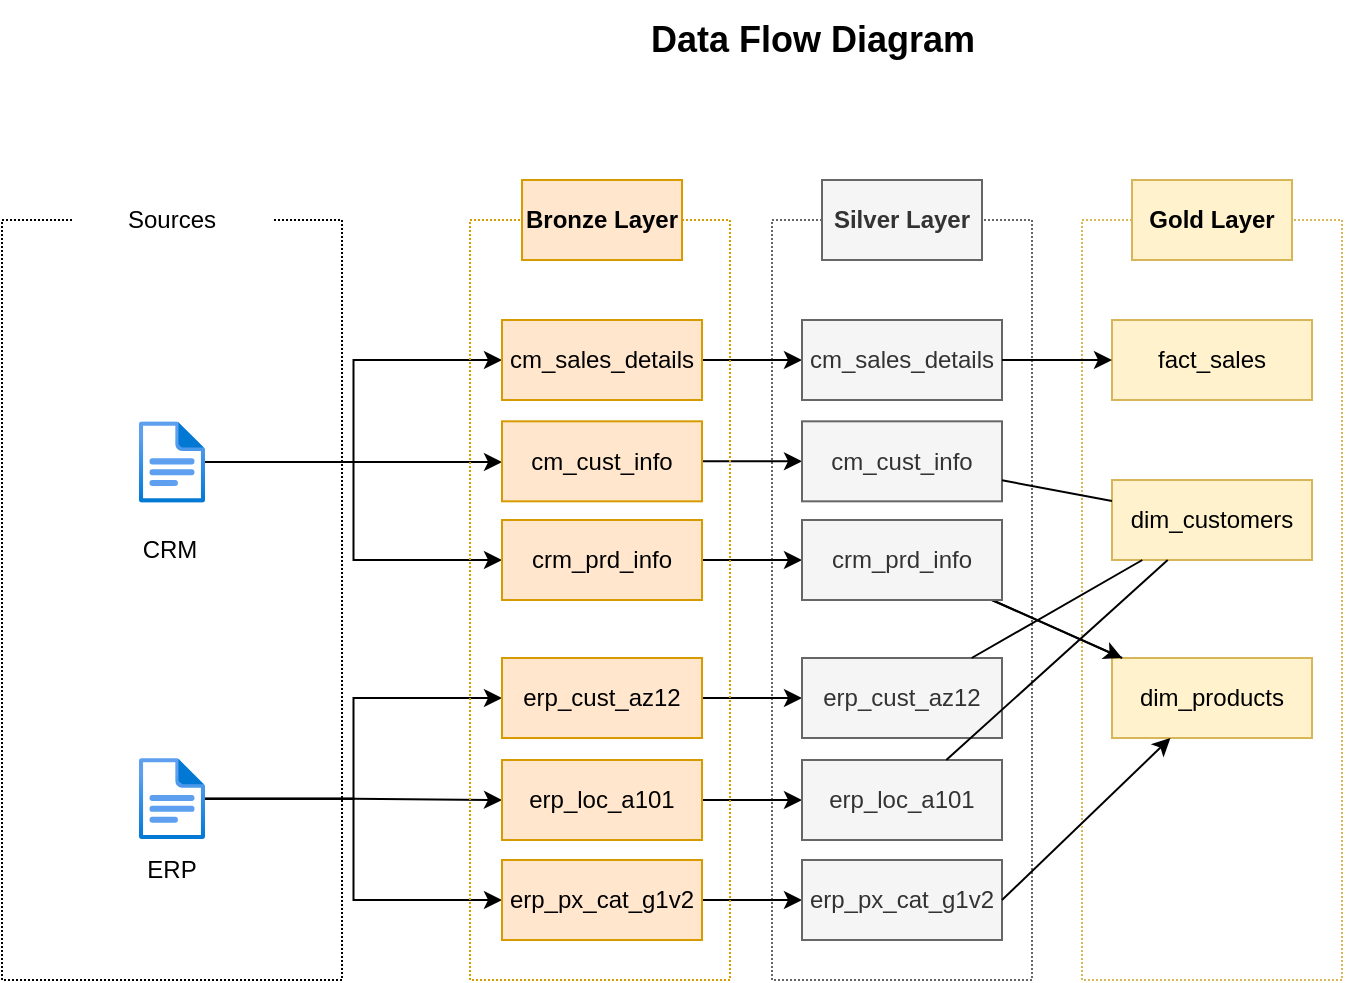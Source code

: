 <mxfile version="27.0.9">
  <diagram name="Page-1" id="0bJKzC_lkD_PklMflbeV">
    <mxGraphModel dx="2276" dy="841" grid="1" gridSize="10" guides="1" tooltips="1" connect="1" arrows="1" fold="1" page="1" pageScale="1" pageWidth="850" pageHeight="1100" math="0" shadow="0">
      <root>
        <mxCell id="0" />
        <mxCell id="1" parent="0" />
        <mxCell id="0KMm6YOhK_s9kQioPzrO-35" value="" style="rounded=0;whiteSpace=wrap;html=1;fillColor=none;strokeColor=#666666;dashed=1;dashPattern=1 1;fontColor=#333333;" parent="1" vertex="1">
          <mxGeometry x="-25" y="240" width="130" height="380" as="geometry" />
        </mxCell>
        <mxCell id="abakDMtBOBNUqnQ7nTOK-7" value="" style="rounded=0;whiteSpace=wrap;html=1;fillColor=none;strokeColor=#d6b656;dashed=1;dashPattern=1 1;" vertex="1" parent="1">
          <mxGeometry x="130" y="240" width="130" height="380" as="geometry" />
        </mxCell>
        <mxCell id="JaZag6ridly8p4xAuebM-1" value="&lt;b&gt;&lt;font style=&quot;font-size: 18px;&quot;&gt;Data Flow Diagram&lt;/font&gt;&lt;/b&gt;" style="text;html=1;align=center;verticalAlign=middle;resizable=0;points=[];autosize=1;strokeColor=none;fillColor=none;" parent="1" vertex="1">
          <mxGeometry x="-100" y="130" width="190" height="40" as="geometry" />
        </mxCell>
        <mxCell id="JaZag6ridly8p4xAuebM-3" value="" style="rounded=0;whiteSpace=wrap;html=1;fillColor=none;strokeColor=default;dashed=1;dashPattern=1 1;" parent="1" vertex="1">
          <mxGeometry x="-410" y="240" width="170" height="380" as="geometry" />
        </mxCell>
        <mxCell id="JaZag6ridly8p4xAuebM-6" value="Sources" style="rounded=0;whiteSpace=wrap;html=1;fillColor=default;strokeColor=none;" parent="1" vertex="1">
          <mxGeometry x="-375" y="220" width="100" height="40" as="geometry" />
        </mxCell>
        <mxCell id="JaZag6ridly8p4xAuebM-17" style="edgeStyle=orthogonalEdgeStyle;rounded=0;orthogonalLoop=1;jettySize=auto;html=1;" parent="1" source="JaZag6ridly8p4xAuebM-7" target="JaZag6ridly8p4xAuebM-14" edge="1">
          <mxGeometry relative="1" as="geometry">
            <Array as="points">
              <mxPoint x="-250" y="361" />
              <mxPoint x="-250" y="361" />
            </Array>
          </mxGeometry>
        </mxCell>
        <mxCell id="0KMm6YOhK_s9kQioPzrO-21" style="edgeStyle=orthogonalEdgeStyle;rounded=0;orthogonalLoop=1;jettySize=auto;html=1;entryX=0;entryY=0.5;entryDx=0;entryDy=0;" parent="1" source="JaZag6ridly8p4xAuebM-7" target="JaZag6ridly8p4xAuebM-15" edge="1">
          <mxGeometry relative="1" as="geometry" />
        </mxCell>
        <mxCell id="0KMm6YOhK_s9kQioPzrO-22" style="edgeStyle=orthogonalEdgeStyle;rounded=0;orthogonalLoop=1;jettySize=auto;html=1;entryX=0;entryY=0.5;entryDx=0;entryDy=0;" parent="1" source="JaZag6ridly8p4xAuebM-7" target="JaZag6ridly8p4xAuebM-13" edge="1">
          <mxGeometry relative="1" as="geometry" />
        </mxCell>
        <mxCell id="JaZag6ridly8p4xAuebM-7" value="" style="image;aspect=fixed;html=1;points=[];align=center;fontSize=12;image=img/lib/azure2/general/File.svg;" parent="1" vertex="1">
          <mxGeometry x="-341.5" y="340.66" width="33" height="40.66" as="geometry" />
        </mxCell>
        <mxCell id="JaZag6ridly8p4xAuebM-8" value="CRM" style="text;html=1;align=center;verticalAlign=middle;whiteSpace=wrap;rounded=0;" parent="1" vertex="1">
          <mxGeometry x="-356.5" y="390" width="60" height="30" as="geometry" />
        </mxCell>
        <mxCell id="JaZag6ridly8p4xAuebM-29" style="edgeStyle=orthogonalEdgeStyle;rounded=0;orthogonalLoop=1;jettySize=auto;html=1;entryX=0;entryY=0.5;entryDx=0;entryDy=0;" parent="1" source="JaZag6ridly8p4xAuebM-9" target="JaZag6ridly8p4xAuebM-19" edge="1">
          <mxGeometry relative="1" as="geometry" />
        </mxCell>
        <mxCell id="JaZag6ridly8p4xAuebM-31" style="edgeStyle=orthogonalEdgeStyle;rounded=0;orthogonalLoop=1;jettySize=auto;html=1;" parent="1" source="JaZag6ridly8p4xAuebM-9" target="JaZag6ridly8p4xAuebM-20" edge="1">
          <mxGeometry relative="1" as="geometry" />
        </mxCell>
        <mxCell id="JaZag6ridly8p4xAuebM-32" style="edgeStyle=orthogonalEdgeStyle;rounded=0;orthogonalLoop=1;jettySize=auto;html=1;entryX=0;entryY=0.5;entryDx=0;entryDy=0;" parent="1" source="JaZag6ridly8p4xAuebM-9" target="JaZag6ridly8p4xAuebM-21" edge="1">
          <mxGeometry relative="1" as="geometry" />
        </mxCell>
        <mxCell id="JaZag6ridly8p4xAuebM-9" value="" style="image;aspect=fixed;html=1;points=[];align=center;fontSize=12;image=img/lib/azure2/general/File.svg;" parent="1" vertex="1">
          <mxGeometry x="-341.5" y="509" width="33" height="40.66" as="geometry" />
        </mxCell>
        <mxCell id="JaZag6ridly8p4xAuebM-10" value="ERP" style="text;html=1;align=center;verticalAlign=middle;whiteSpace=wrap;rounded=0;" parent="1" vertex="1">
          <mxGeometry x="-355" y="550" width="60" height="30" as="geometry" />
        </mxCell>
        <mxCell id="0KMm6YOhK_s9kQioPzrO-34" style="edgeStyle=orthogonalEdgeStyle;rounded=0;orthogonalLoop=1;jettySize=auto;html=1;" parent="1" source="JaZag6ridly8p4xAuebM-13" target="0KMm6YOhK_s9kQioPzrO-2" edge="1">
          <mxGeometry relative="1" as="geometry" />
        </mxCell>
        <mxCell id="JaZag6ridly8p4xAuebM-13" value="cm_sales_details" style="rounded=0;whiteSpace=wrap;html=1;fillColor=#ffe6cc;strokeColor=#d79b00;" parent="1" vertex="1">
          <mxGeometry x="-160" y="290" width="100" height="40" as="geometry" />
        </mxCell>
        <mxCell id="0KMm6YOhK_s9kQioPzrO-12" style="edgeStyle=orthogonalEdgeStyle;rounded=0;orthogonalLoop=1;jettySize=auto;html=1;" parent="1" source="JaZag6ridly8p4xAuebM-14" target="0KMm6YOhK_s9kQioPzrO-3" edge="1">
          <mxGeometry relative="1" as="geometry" />
        </mxCell>
        <mxCell id="JaZag6ridly8p4xAuebM-14" value="cm_cust_info" style="rounded=0;whiteSpace=wrap;html=1;fillColor=#ffe6cc;strokeColor=#d79b00;" parent="1" vertex="1">
          <mxGeometry x="-160" y="340.66" width="100" height="40" as="geometry" />
        </mxCell>
        <mxCell id="0KMm6YOhK_s9kQioPzrO-13" style="edgeStyle=orthogonalEdgeStyle;rounded=0;orthogonalLoop=1;jettySize=auto;html=1;" parent="1" source="JaZag6ridly8p4xAuebM-15" target="0KMm6YOhK_s9kQioPzrO-4" edge="1">
          <mxGeometry relative="1" as="geometry" />
        </mxCell>
        <mxCell id="JaZag6ridly8p4xAuebM-15" value="crm_prd_info" style="rounded=0;whiteSpace=wrap;html=1;fillColor=#ffe6cc;strokeColor=#d79b00;" parent="1" vertex="1">
          <mxGeometry x="-160" y="390" width="100" height="40" as="geometry" />
        </mxCell>
        <mxCell id="0KMm6YOhK_s9kQioPzrO-14" style="edgeStyle=orthogonalEdgeStyle;rounded=0;orthogonalLoop=1;jettySize=auto;html=1;" parent="1" source="JaZag6ridly8p4xAuebM-19" target="0KMm6YOhK_s9kQioPzrO-5" edge="1">
          <mxGeometry relative="1" as="geometry" />
        </mxCell>
        <mxCell id="JaZag6ridly8p4xAuebM-19" value="erp_cust_az12" style="rounded=0;whiteSpace=wrap;html=1;fillColor=#ffe6cc;strokeColor=#d79b00;" parent="1" vertex="1">
          <mxGeometry x="-160" y="459" width="100" height="40" as="geometry" />
        </mxCell>
        <mxCell id="0KMm6YOhK_s9kQioPzrO-15" style="edgeStyle=orthogonalEdgeStyle;rounded=0;orthogonalLoop=1;jettySize=auto;html=1;" parent="1" source="JaZag6ridly8p4xAuebM-20" target="0KMm6YOhK_s9kQioPzrO-6" edge="1">
          <mxGeometry relative="1" as="geometry" />
        </mxCell>
        <mxCell id="JaZag6ridly8p4xAuebM-20" value="erp_loc_a101" style="rounded=0;whiteSpace=wrap;html=1;fillColor=#ffe6cc;strokeColor=#d79b00;" parent="1" vertex="1">
          <mxGeometry x="-160" y="510" width="100" height="40" as="geometry" />
        </mxCell>
        <mxCell id="0KMm6YOhK_s9kQioPzrO-16" style="edgeStyle=orthogonalEdgeStyle;rounded=0;orthogonalLoop=1;jettySize=auto;html=1;" parent="1" source="JaZag6ridly8p4xAuebM-21" target="0KMm6YOhK_s9kQioPzrO-7" edge="1">
          <mxGeometry relative="1" as="geometry" />
        </mxCell>
        <mxCell id="JaZag6ridly8p4xAuebM-21" value="erp_px_cat_g1v2" style="rounded=0;whiteSpace=wrap;html=1;fillColor=#ffe6cc;strokeColor=#d79b00;" parent="1" vertex="1">
          <mxGeometry x="-160" y="560" width="100" height="40" as="geometry" />
        </mxCell>
        <mxCell id="0KMm6YOhK_s9kQioPzrO-2" value="cm_sales_details" style="rounded=0;whiteSpace=wrap;html=1;fillColor=#f5f5f5;strokeColor=#666666;fontColor=#333333;" parent="1" vertex="1">
          <mxGeometry x="-10" y="290" width="100" height="40" as="geometry" />
        </mxCell>
        <mxCell id="0KMm6YOhK_s9kQioPzrO-3" value="cm_cust_info" style="rounded=0;whiteSpace=wrap;html=1;fillColor=#f5f5f5;strokeColor=#666666;fontColor=#333333;" parent="1" vertex="1">
          <mxGeometry x="-10" y="340.66" width="100" height="40" as="geometry" />
        </mxCell>
        <mxCell id="0KMm6YOhK_s9kQioPzrO-5" value="erp_cust_az12" style="rounded=0;whiteSpace=wrap;html=1;fillColor=#f5f5f5;strokeColor=#666666;fontColor=#333333;" parent="1" vertex="1">
          <mxGeometry x="-10" y="459" width="100" height="40" as="geometry" />
        </mxCell>
        <mxCell id="0KMm6YOhK_s9kQioPzrO-6" value="erp_loc_a101" style="rounded=0;whiteSpace=wrap;html=1;fillColor=#f5f5f5;strokeColor=#666666;fontColor=#333333;" parent="1" vertex="1">
          <mxGeometry x="-10" y="510" width="100" height="40" as="geometry" />
        </mxCell>
        <mxCell id="0KMm6YOhK_s9kQioPzrO-7" value="erp_px_cat_g1v2" style="rounded=0;whiteSpace=wrap;html=1;fillColor=#f5f5f5;strokeColor=#666666;fontColor=#333333;" parent="1" vertex="1">
          <mxGeometry x="-10" y="560" width="100" height="40" as="geometry" />
        </mxCell>
        <mxCell id="0KMm6YOhK_s9kQioPzrO-23" value="" style="rounded=0;whiteSpace=wrap;html=1;fillColor=none;strokeColor=#d79b00;dashed=1;dashPattern=1 1;" parent="1" vertex="1">
          <mxGeometry x="-176" y="240" width="130" height="380" as="geometry" />
        </mxCell>
        <mxCell id="0KMm6YOhK_s9kQioPzrO-25" value="&lt;b&gt;Bronze Layer&lt;/b&gt;" style="rounded=0;whiteSpace=wrap;html=1;fillColor=#ffe6cc;strokeColor=#d79b00;" parent="1" vertex="1">
          <mxGeometry x="-150" y="220" width="80" height="40" as="geometry" />
        </mxCell>
        <mxCell id="0KMm6YOhK_s9kQioPzrO-36" value="&lt;b&gt;Silver Layer&lt;/b&gt;" style="rounded=0;whiteSpace=wrap;html=1;fillColor=#f5f5f5;strokeColor=#666666;fontColor=#333333;" parent="1" vertex="1">
          <mxGeometry y="220" width="80" height="40" as="geometry" />
        </mxCell>
        <mxCell id="abakDMtBOBNUqnQ7nTOK-1" value="fact_sales" style="rounded=0;whiteSpace=wrap;html=1;fillColor=#fff2cc;strokeColor=#d6b656;" vertex="1" parent="1">
          <mxGeometry x="145" y="290" width="100" height="40" as="geometry" />
        </mxCell>
        <mxCell id="abakDMtBOBNUqnQ7nTOK-2" value="dim_customers" style="rounded=0;whiteSpace=wrap;html=1;fillColor=#fff2cc;strokeColor=#d6b656;" vertex="1" parent="1">
          <mxGeometry x="145" y="370.0" width="100" height="40" as="geometry" />
        </mxCell>
        <mxCell id="abakDMtBOBNUqnQ7nTOK-3" value="dim_products" style="rounded=0;whiteSpace=wrap;html=1;fillColor=#fff2cc;strokeColor=#d6b656;" vertex="1" parent="1">
          <mxGeometry x="145" y="459" width="100" height="40" as="geometry" />
        </mxCell>
        <mxCell id="abakDMtBOBNUqnQ7nTOK-8" value="&lt;b&gt;Gold Layer&lt;/b&gt;" style="rounded=0;whiteSpace=wrap;html=1;fillColor=#fff2cc;strokeColor=#d6b656;" vertex="1" parent="1">
          <mxGeometry x="155" y="220" width="80" height="40" as="geometry" />
        </mxCell>
        <mxCell id="abakDMtBOBNUqnQ7nTOK-9" style="edgeStyle=orthogonalEdgeStyle;rounded=0;orthogonalLoop=1;jettySize=auto;html=1;" edge="1" parent="1" source="0KMm6YOhK_s9kQioPzrO-2" target="abakDMtBOBNUqnQ7nTOK-1">
          <mxGeometry relative="1" as="geometry">
            <mxPoint x="90" y="309.5" as="sourcePoint" />
            <mxPoint x="140" y="309.5" as="targetPoint" />
          </mxGeometry>
        </mxCell>
        <mxCell id="abakDMtBOBNUqnQ7nTOK-12" value="" style="endArrow=none;html=1;rounded=0;" edge="1" parent="1" source="0KMm6YOhK_s9kQioPzrO-5" target="abakDMtBOBNUqnQ7nTOK-2">
          <mxGeometry width="50" height="50" relative="1" as="geometry">
            <mxPoint x="90" y="480" as="sourcePoint" />
            <mxPoint x="140" y="430" as="targetPoint" />
          </mxGeometry>
        </mxCell>
        <mxCell id="abakDMtBOBNUqnQ7nTOK-13" value="" style="endArrow=none;html=1;rounded=0;" edge="1" parent="1" source="0KMm6YOhK_s9kQioPzrO-6" target="abakDMtBOBNUqnQ7nTOK-2">
          <mxGeometry width="50" height="50" relative="1" as="geometry">
            <mxPoint x="100" y="529" as="sourcePoint" />
            <mxPoint x="185" y="480" as="targetPoint" />
          </mxGeometry>
        </mxCell>
        <mxCell id="abakDMtBOBNUqnQ7nTOK-14" value="" style="endArrow=classic;html=1;rounded=0;" edge="1" parent="1" source="0KMm6YOhK_s9kQioPzrO-4" target="abakDMtBOBNUqnQ7nTOK-3">
          <mxGeometry width="50" height="50" relative="1" as="geometry">
            <mxPoint x="120" y="410" as="sourcePoint" />
            <mxPoint x="170" y="360" as="targetPoint" />
          </mxGeometry>
        </mxCell>
        <mxCell id="abakDMtBOBNUqnQ7nTOK-16" value="" style="endArrow=classic;html=1;rounded=0;exitX=1;exitY=0.5;exitDx=0;exitDy=0;" edge="1" parent="1" source="0KMm6YOhK_s9kQioPzrO-7" target="abakDMtBOBNUqnQ7nTOK-3">
          <mxGeometry width="50" height="50" relative="1" as="geometry">
            <mxPoint x="120" y="575" as="sourcePoint" />
            <mxPoint x="170" y="525" as="targetPoint" />
          </mxGeometry>
        </mxCell>
        <mxCell id="abakDMtBOBNUqnQ7nTOK-17" value="" style="endArrow=none;html=1;rounded=0;exitX=0.86;exitY=0.9;exitDx=0;exitDy=0;exitPerimeter=0;" edge="1" parent="1" source="0KMm6YOhK_s9kQioPzrO-4" target="abakDMtBOBNUqnQ7nTOK-3">
          <mxGeometry width="50" height="50" relative="1" as="geometry">
            <mxPoint x="110" y="520" as="sourcePoint" />
            <mxPoint x="160" y="470" as="targetPoint" />
          </mxGeometry>
        </mxCell>
        <mxCell id="0KMm6YOhK_s9kQioPzrO-4" value="crm_prd_info" style="rounded=0;whiteSpace=wrap;html=1;fillColor=#f5f5f5;strokeColor=#666666;fontColor=#333333;" parent="1" vertex="1">
          <mxGeometry x="-10" y="390" width="100" height="40" as="geometry" />
        </mxCell>
        <mxCell id="abakDMtBOBNUqnQ7nTOK-18" value="" style="endArrow=none;html=1;rounded=0;" edge="1" parent="1" source="0KMm6YOhK_s9kQioPzrO-3" target="abakDMtBOBNUqnQ7nTOK-2">
          <mxGeometry width="50" height="50" relative="1" as="geometry">
            <mxPoint x="120" y="415" as="sourcePoint" />
            <mxPoint x="170" y="365" as="targetPoint" />
          </mxGeometry>
        </mxCell>
      </root>
    </mxGraphModel>
  </diagram>
</mxfile>
